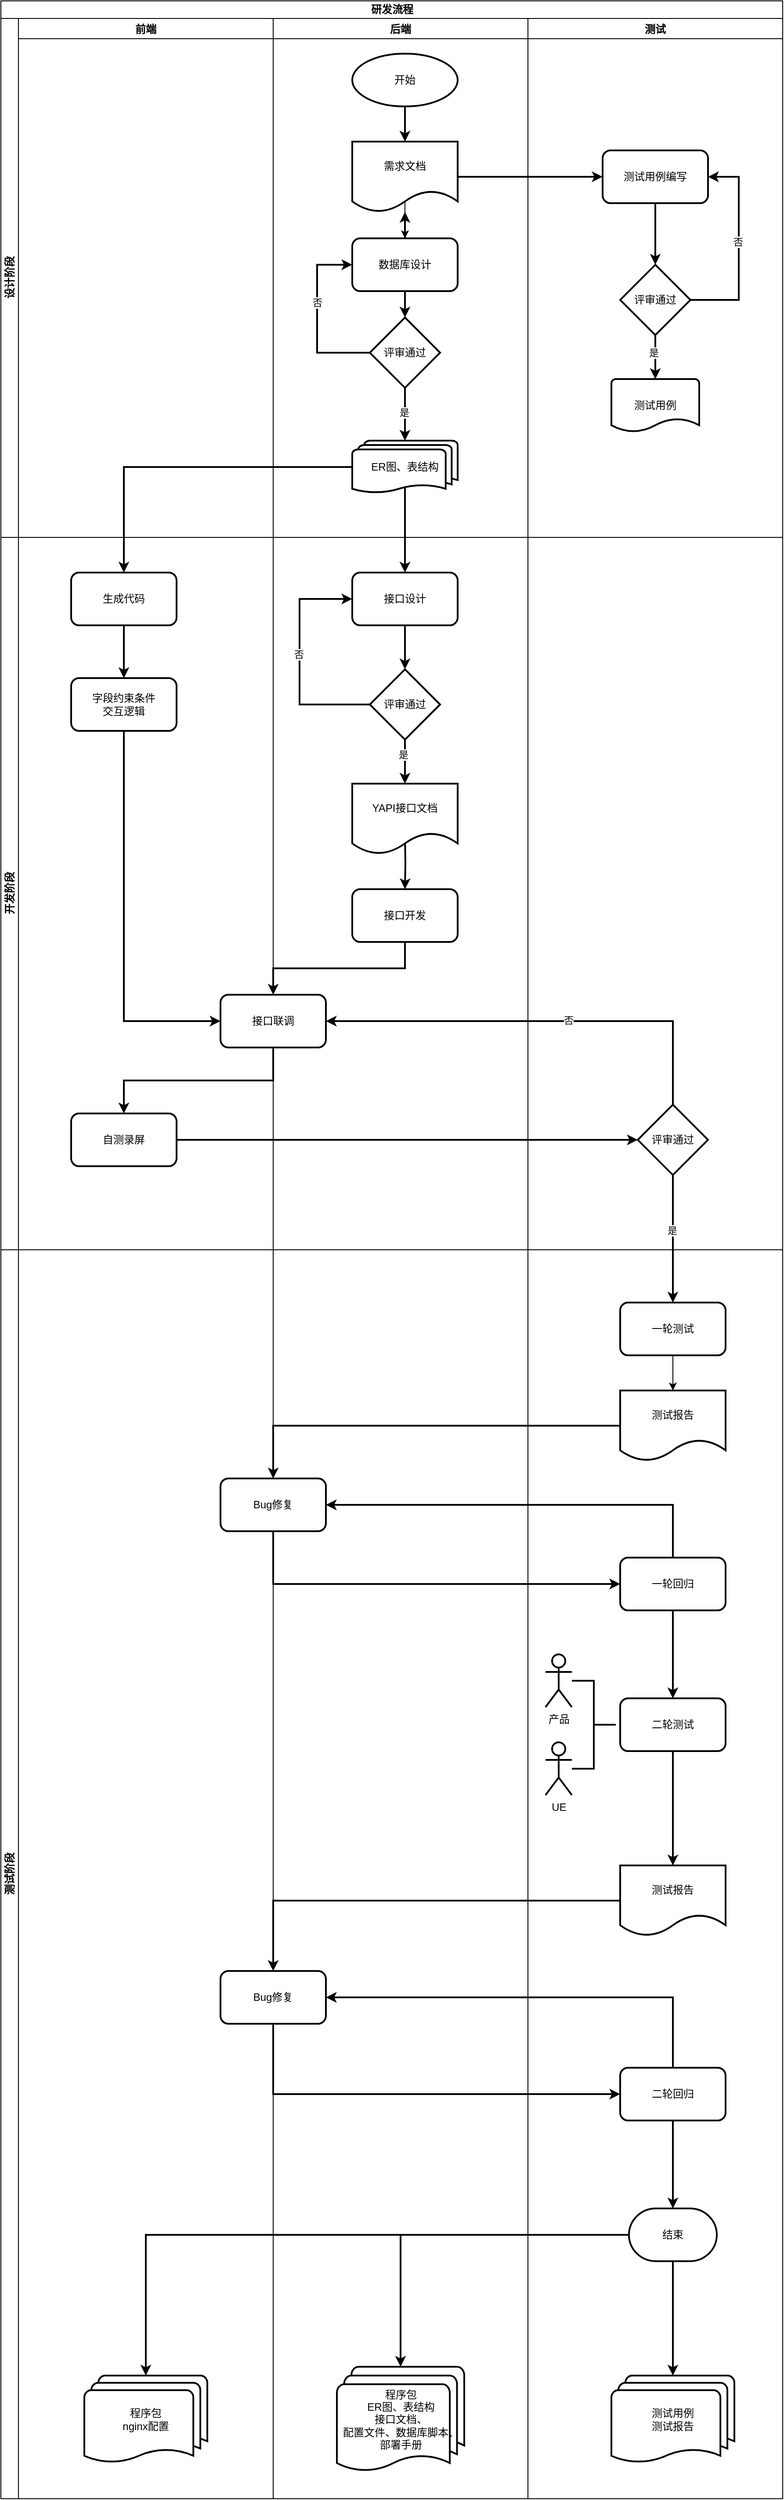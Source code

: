 <mxfile version="21.6.2" type="github">
  <diagram name="第 1 页" id="ZgqW69BWw8Sf8r_1471l">
    <mxGraphModel dx="1192" dy="2041" grid="1" gridSize="10" guides="1" tooltips="1" connect="1" arrows="1" fold="1" page="1" pageScale="1" pageWidth="827" pageHeight="1169" math="0" shadow="0">
      <root>
        <mxCell id="0" />
        <mxCell id="1" parent="0" />
        <mxCell id="2xLEtlN80JLKNDzPZBQu-100" value="研发流程" style="swimlane;childLayout=stackLayout;resizeParent=1;resizeParentMax=0;horizontal=1;startSize=20;horizontalStack=0;html=1;" vertex="1" parent="1">
          <mxGeometry y="-700" width="890" height="2840" as="geometry">
            <mxRectangle y="-692" width="90" height="30" as="alternateBounds" />
          </mxGeometry>
        </mxCell>
        <mxCell id="2xLEtlN80JLKNDzPZBQu-101" value="设计阶段" style="swimlane;startSize=20;horizontal=0;html=1;" vertex="1" parent="2xLEtlN80JLKNDzPZBQu-100">
          <mxGeometry y="20" width="890" height="590" as="geometry">
            <mxRectangle y="20" width="890" height="30" as="alternateBounds" />
          </mxGeometry>
        </mxCell>
        <mxCell id="2xLEtlN80JLKNDzPZBQu-112" value="前端" style="swimlane;movable=1;resizable=1;rotatable=1;deletable=1;editable=1;locked=0;connectable=1;" vertex="1" parent="2xLEtlN80JLKNDzPZBQu-101">
          <mxGeometry x="20" width="290" height="590" as="geometry">
            <mxRectangle x="20" width="100" height="30" as="alternateBounds" />
          </mxGeometry>
        </mxCell>
        <mxCell id="2xLEtlN80JLKNDzPZBQu-115" value="后端" style="swimlane;" vertex="1" parent="2xLEtlN80JLKNDzPZBQu-101">
          <mxGeometry x="310" width="290" height="590" as="geometry" />
        </mxCell>
        <mxCell id="2xLEtlN80JLKNDzPZBQu-132" value="" style="edgeStyle=orthogonalEdgeStyle;rounded=0;orthogonalLoop=1;jettySize=auto;html=1;movable=1;resizable=1;rotatable=1;deletable=1;editable=1;locked=0;connectable=1;strokeWidth=2;" edge="1" parent="2xLEtlN80JLKNDzPZBQu-115" source="2xLEtlN80JLKNDzPZBQu-128" target="2xLEtlN80JLKNDzPZBQu-131">
          <mxGeometry relative="1" as="geometry" />
        </mxCell>
        <mxCell id="2xLEtlN80JLKNDzPZBQu-128" value="开始" style="strokeWidth=2;html=1;shape=mxgraph.flowchart.start_1;whiteSpace=wrap;movable=1;resizable=1;rotatable=1;deletable=1;editable=1;locked=0;connectable=1;" vertex="1" parent="2xLEtlN80JLKNDzPZBQu-115">
          <mxGeometry x="90" y="40" width="120" height="60" as="geometry" />
        </mxCell>
        <mxCell id="2xLEtlN80JLKNDzPZBQu-134" value="" style="edgeStyle=orthogonalEdgeStyle;rounded=0;orthogonalLoop=1;jettySize=auto;html=1;exitX=0.5;exitY=0.85;exitDx=0;exitDy=0;exitPerimeter=0;" edge="1" parent="2xLEtlN80JLKNDzPZBQu-115" source="2xLEtlN80JLKNDzPZBQu-131" target="2xLEtlN80JLKNDzPZBQu-133">
          <mxGeometry relative="1" as="geometry" />
        </mxCell>
        <mxCell id="2xLEtlN80JLKNDzPZBQu-131" value="需求文档" style="shape=document;whiteSpace=wrap;html=1;boundedLbl=1;strokeWidth=2;movable=1;resizable=1;rotatable=1;deletable=1;editable=1;locked=0;connectable=1;" vertex="1" parent="2xLEtlN80JLKNDzPZBQu-115">
          <mxGeometry x="90" y="140" width="120" height="80" as="geometry" />
        </mxCell>
        <mxCell id="2xLEtlN80JLKNDzPZBQu-138" value="" style="edgeStyle=orthogonalEdgeStyle;rounded=0;orthogonalLoop=1;jettySize=auto;html=1;strokeWidth=2;" edge="1" parent="2xLEtlN80JLKNDzPZBQu-115" source="2xLEtlN80JLKNDzPZBQu-133" target="2xLEtlN80JLKNDzPZBQu-137">
          <mxGeometry relative="1" as="geometry" />
        </mxCell>
        <mxCell id="2xLEtlN80JLKNDzPZBQu-200" value="" style="edgeStyle=orthogonalEdgeStyle;rounded=0;orthogonalLoop=1;jettySize=auto;html=1;strokeWidth=2;" edge="1" parent="2xLEtlN80JLKNDzPZBQu-115" source="2xLEtlN80JLKNDzPZBQu-133" target="2xLEtlN80JLKNDzPZBQu-131">
          <mxGeometry relative="1" as="geometry" />
        </mxCell>
        <mxCell id="2xLEtlN80JLKNDzPZBQu-133" value="数据库设计" style="rounded=1;whiteSpace=wrap;html=1;strokeWidth=2;" vertex="1" parent="2xLEtlN80JLKNDzPZBQu-115">
          <mxGeometry x="90" y="250" width="120" height="60" as="geometry" />
        </mxCell>
        <mxCell id="2xLEtlN80JLKNDzPZBQu-142" style="edgeStyle=orthogonalEdgeStyle;rounded=0;orthogonalLoop=1;jettySize=auto;html=1;exitX=0.5;exitY=1;exitDx=0;exitDy=0;entryX=0.5;entryY=0;entryDx=0;entryDy=0;entryPerimeter=0;align=center;strokeWidth=2;" edge="1" parent="2xLEtlN80JLKNDzPZBQu-115" source="2xLEtlN80JLKNDzPZBQu-137" target="2xLEtlN80JLKNDzPZBQu-141">
          <mxGeometry relative="1" as="geometry" />
        </mxCell>
        <mxCell id="2xLEtlN80JLKNDzPZBQu-143" value="是" style="edgeLabel;html=1;align=center;verticalAlign=middle;resizable=0;points=[];" vertex="1" connectable="0" parent="2xLEtlN80JLKNDzPZBQu-142">
          <mxGeometry x="-0.32" y="-3" relative="1" as="geometry">
            <mxPoint x="2" y="7" as="offset" />
          </mxGeometry>
        </mxCell>
        <mxCell id="2xLEtlN80JLKNDzPZBQu-229" style="edgeStyle=orthogonalEdgeStyle;rounded=0;orthogonalLoop=1;jettySize=auto;html=1;exitX=0;exitY=0.5;exitDx=0;exitDy=0;entryX=0;entryY=0.5;entryDx=0;entryDy=0;strokeWidth=2;" edge="1" parent="2xLEtlN80JLKNDzPZBQu-115" source="2xLEtlN80JLKNDzPZBQu-137" target="2xLEtlN80JLKNDzPZBQu-133">
          <mxGeometry relative="1" as="geometry">
            <Array as="points">
              <mxPoint x="50" y="380" />
              <mxPoint x="50" y="280" />
            </Array>
          </mxGeometry>
        </mxCell>
        <mxCell id="2xLEtlN80JLKNDzPZBQu-232" value="否" style="edgeLabel;html=1;align=center;verticalAlign=middle;resizable=0;points=[];" vertex="1" connectable="0" parent="2xLEtlN80JLKNDzPZBQu-229">
          <mxGeometry x="0.168" relative="1" as="geometry">
            <mxPoint as="offset" />
          </mxGeometry>
        </mxCell>
        <mxCell id="2xLEtlN80JLKNDzPZBQu-137" value="评审通过" style="rhombus;whiteSpace=wrap;html=1;rounded=0;strokeWidth=2;" vertex="1" parent="2xLEtlN80JLKNDzPZBQu-115">
          <mxGeometry x="110" y="340" width="80" height="80" as="geometry" />
        </mxCell>
        <mxCell id="2xLEtlN80JLKNDzPZBQu-141" value="ER图、表结构" style="strokeWidth=2;html=1;shape=mxgraph.flowchart.multi-document;whiteSpace=wrap;" vertex="1" parent="2xLEtlN80JLKNDzPZBQu-115">
          <mxGeometry x="90" y="480" width="120" height="60" as="geometry" />
        </mxCell>
        <mxCell id="2xLEtlN80JLKNDzPZBQu-116" value="测试" style="swimlane;" vertex="1" parent="2xLEtlN80JLKNDzPZBQu-101">
          <mxGeometry x="600" width="290" height="590" as="geometry">
            <mxRectangle x="600" width="60" height="30" as="alternateBounds" />
          </mxGeometry>
        </mxCell>
        <mxCell id="2xLEtlN80JLKNDzPZBQu-184" value="" style="edgeStyle=orthogonalEdgeStyle;rounded=0;orthogonalLoop=1;jettySize=auto;html=1;strokeWidth=2;" edge="1" parent="2xLEtlN80JLKNDzPZBQu-116" source="2xLEtlN80JLKNDzPZBQu-180" target="2xLEtlN80JLKNDzPZBQu-183">
          <mxGeometry relative="1" as="geometry" />
        </mxCell>
        <mxCell id="2xLEtlN80JLKNDzPZBQu-180" value="测试用例编写" style="rounded=1;whiteSpace=wrap;html=1;strokeWidth=2;" vertex="1" parent="2xLEtlN80JLKNDzPZBQu-116">
          <mxGeometry x="85" y="150" width="120" height="60" as="geometry" />
        </mxCell>
        <mxCell id="2xLEtlN80JLKNDzPZBQu-190" style="edgeStyle=orthogonalEdgeStyle;rounded=0;orthogonalLoop=1;jettySize=auto;html=1;exitX=0.5;exitY=1;exitDx=0;exitDy=0;entryX=0.5;entryY=0;entryDx=0;entryDy=0;entryPerimeter=0;strokeWidth=2;" edge="1" parent="2xLEtlN80JLKNDzPZBQu-116" source="2xLEtlN80JLKNDzPZBQu-183" target="2xLEtlN80JLKNDzPZBQu-189">
          <mxGeometry relative="1" as="geometry" />
        </mxCell>
        <mxCell id="2xLEtlN80JLKNDzPZBQu-191" value="是" style="edgeLabel;html=1;align=center;verticalAlign=middle;resizable=0;points=[];" vertex="1" connectable="0" parent="2xLEtlN80JLKNDzPZBQu-190">
          <mxGeometry x="-0.2" y="-2" relative="1" as="geometry">
            <mxPoint as="offset" />
          </mxGeometry>
        </mxCell>
        <mxCell id="2xLEtlN80JLKNDzPZBQu-227" style="edgeStyle=orthogonalEdgeStyle;rounded=0;orthogonalLoop=1;jettySize=auto;html=1;exitX=1;exitY=0.5;exitDx=0;exitDy=0;entryX=1;entryY=0.5;entryDx=0;entryDy=0;strokeWidth=2;" edge="1" parent="2xLEtlN80JLKNDzPZBQu-116" source="2xLEtlN80JLKNDzPZBQu-183" target="2xLEtlN80JLKNDzPZBQu-180">
          <mxGeometry relative="1" as="geometry">
            <Array as="points">
              <mxPoint x="240" y="320" />
              <mxPoint x="240" y="180" />
            </Array>
          </mxGeometry>
        </mxCell>
        <mxCell id="2xLEtlN80JLKNDzPZBQu-228" value="否" style="edgeLabel;html=1;align=center;verticalAlign=middle;resizable=0;points=[];" vertex="1" connectable="0" parent="2xLEtlN80JLKNDzPZBQu-227">
          <mxGeometry x="0.058" relative="1" as="geometry">
            <mxPoint x="-1" as="offset" />
          </mxGeometry>
        </mxCell>
        <mxCell id="2xLEtlN80JLKNDzPZBQu-183" value="评审通过" style="rhombus;whiteSpace=wrap;html=1;rounded=0;strokeWidth=2;" vertex="1" parent="2xLEtlN80JLKNDzPZBQu-116">
          <mxGeometry x="105" y="280" width="80" height="80" as="geometry" />
        </mxCell>
        <mxCell id="2xLEtlN80JLKNDzPZBQu-189" value="测试用例" style="strokeWidth=2;html=1;shape=mxgraph.flowchart.document2;whiteSpace=wrap;size=0.25;" vertex="1" parent="2xLEtlN80JLKNDzPZBQu-116">
          <mxGeometry x="95" y="410" width="100" height="60" as="geometry" />
        </mxCell>
        <mxCell id="2xLEtlN80JLKNDzPZBQu-179" style="edgeStyle=orthogonalEdgeStyle;rounded=0;orthogonalLoop=1;jettySize=auto;html=1;exitX=1;exitY=0.5;exitDx=0;exitDy=0;entryX=0;entryY=0.5;entryDx=0;entryDy=0;strokeWidth=2;" edge="1" parent="2xLEtlN80JLKNDzPZBQu-101" source="2xLEtlN80JLKNDzPZBQu-131" target="2xLEtlN80JLKNDzPZBQu-180">
          <mxGeometry relative="1" as="geometry">
            <mxPoint x="720" y="180" as="targetPoint" />
          </mxGeometry>
        </mxCell>
        <mxCell id="2xLEtlN80JLKNDzPZBQu-102" value="开发阶段" style="swimlane;startSize=20;horizontal=0;html=1;" vertex="1" parent="2xLEtlN80JLKNDzPZBQu-100">
          <mxGeometry y="610" width="890" height="810" as="geometry">
            <mxRectangle y="610" width="890" height="30" as="alternateBounds" />
          </mxGeometry>
        </mxCell>
        <mxCell id="2xLEtlN80JLKNDzPZBQu-113" value="" style="swimlane;startSize=0;" vertex="1" parent="2xLEtlN80JLKNDzPZBQu-102">
          <mxGeometry x="20" width="290" height="810" as="geometry" />
        </mxCell>
        <mxCell id="2xLEtlN80JLKNDzPZBQu-199" value="" style="edgeStyle=orthogonalEdgeStyle;rounded=0;orthogonalLoop=1;jettySize=auto;html=1;strokeWidth=2;" edge="1" parent="2xLEtlN80JLKNDzPZBQu-113" source="2xLEtlN80JLKNDzPZBQu-195" target="2xLEtlN80JLKNDzPZBQu-198">
          <mxGeometry relative="1" as="geometry" />
        </mxCell>
        <mxCell id="2xLEtlN80JLKNDzPZBQu-195" value="生成代码" style="rounded=1;whiteSpace=wrap;html=1;strokeWidth=2;" vertex="1" parent="2xLEtlN80JLKNDzPZBQu-113">
          <mxGeometry x="60" y="40" width="120" height="60" as="geometry" />
        </mxCell>
        <mxCell id="2xLEtlN80JLKNDzPZBQu-198" value="字段约束条件&lt;br&gt;交互逻辑" style="rounded=1;whiteSpace=wrap;html=1;strokeWidth=2;" vertex="1" parent="2xLEtlN80JLKNDzPZBQu-113">
          <mxGeometry x="60" y="160" width="120" height="60" as="geometry" />
        </mxCell>
        <mxCell id="2xLEtlN80JLKNDzPZBQu-234" value="自测录屏" style="rounded=1;whiteSpace=wrap;html=1;strokeWidth=2;" vertex="1" parent="2xLEtlN80JLKNDzPZBQu-113">
          <mxGeometry x="60" y="655.0" width="120" height="60" as="geometry" />
        </mxCell>
        <mxCell id="2xLEtlN80JLKNDzPZBQu-119" value="" style="swimlane;startSize=0;" vertex="1" parent="2xLEtlN80JLKNDzPZBQu-102">
          <mxGeometry x="310" width="290" height="810" as="geometry" />
        </mxCell>
        <mxCell id="2xLEtlN80JLKNDzPZBQu-213" style="edgeStyle=orthogonalEdgeStyle;rounded=0;orthogonalLoop=1;jettySize=auto;html=1;exitX=0.5;exitY=1;exitDx=0;exitDy=0;strokeWidth=2;" edge="1" parent="2xLEtlN80JLKNDzPZBQu-119" source="2xLEtlN80JLKNDzPZBQu-206" target="2xLEtlN80JLKNDzPZBQu-211">
          <mxGeometry relative="1" as="geometry" />
        </mxCell>
        <mxCell id="2xLEtlN80JLKNDzPZBQu-206" value="接口设计" style="rounded=1;whiteSpace=wrap;html=1;strokeWidth=2;" vertex="1" parent="2xLEtlN80JLKNDzPZBQu-119">
          <mxGeometry x="90" y="40" width="120" height="60" as="geometry" />
        </mxCell>
        <mxCell id="2xLEtlN80JLKNDzPZBQu-215" style="edgeStyle=orthogonalEdgeStyle;rounded=0;orthogonalLoop=1;jettySize=auto;html=1;exitX=0.5;exitY=1;exitDx=0;exitDy=0;entryX=0.5;entryY=0;entryDx=0;entryDy=0;strokeWidth=2;" edge="1" parent="2xLEtlN80JLKNDzPZBQu-119" source="2xLEtlN80JLKNDzPZBQu-211" target="2xLEtlN80JLKNDzPZBQu-214">
          <mxGeometry relative="1" as="geometry" />
        </mxCell>
        <mxCell id="2xLEtlN80JLKNDzPZBQu-216" value="是" style="edgeLabel;html=1;align=center;verticalAlign=middle;resizable=0;points=[];" vertex="1" connectable="0" parent="2xLEtlN80JLKNDzPZBQu-215">
          <mxGeometry x="-0.451" relative="1" as="geometry">
            <mxPoint x="-2" y="3" as="offset" />
          </mxGeometry>
        </mxCell>
        <mxCell id="2xLEtlN80JLKNDzPZBQu-225" style="edgeStyle=orthogonalEdgeStyle;rounded=0;orthogonalLoop=1;jettySize=auto;html=1;exitX=0;exitY=0.5;exitDx=0;exitDy=0;entryX=0;entryY=0.5;entryDx=0;entryDy=0;strokeWidth=2;" edge="1" parent="2xLEtlN80JLKNDzPZBQu-119" source="2xLEtlN80JLKNDzPZBQu-211" target="2xLEtlN80JLKNDzPZBQu-206">
          <mxGeometry relative="1" as="geometry">
            <mxPoint x="150" y="20" as="targetPoint" />
            <Array as="points">
              <mxPoint x="30" y="190" />
              <mxPoint x="30" y="70" />
            </Array>
          </mxGeometry>
        </mxCell>
        <mxCell id="2xLEtlN80JLKNDzPZBQu-226" value="否" style="edgeLabel;html=1;align=center;verticalAlign=middle;resizable=0;points=[];" vertex="1" connectable="0" parent="2xLEtlN80JLKNDzPZBQu-225">
          <mxGeometry x="-0.146" y="-3" relative="1" as="geometry">
            <mxPoint x="-4" y="-26" as="offset" />
          </mxGeometry>
        </mxCell>
        <mxCell id="2xLEtlN80JLKNDzPZBQu-211" value="评审通过" style="rhombus;whiteSpace=wrap;html=1;rounded=0;strokeWidth=2;" vertex="1" parent="2xLEtlN80JLKNDzPZBQu-119">
          <mxGeometry x="110" y="150.0" width="80" height="80" as="geometry" />
        </mxCell>
        <mxCell id="2xLEtlN80JLKNDzPZBQu-222" style="edgeStyle=orthogonalEdgeStyle;rounded=0;orthogonalLoop=1;jettySize=auto;html=1;entryX=0.5;entryY=0;entryDx=0;entryDy=0;strokeWidth=2;" edge="1" parent="2xLEtlN80JLKNDzPZBQu-119" target="2xLEtlN80JLKNDzPZBQu-220">
          <mxGeometry relative="1" as="geometry">
            <mxPoint x="150" y="340" as="sourcePoint" />
          </mxGeometry>
        </mxCell>
        <mxCell id="2xLEtlN80JLKNDzPZBQu-214" value="YAPI接口文档" style="shape=document;whiteSpace=wrap;html=1;boundedLbl=1;strokeWidth=2;movable=1;resizable=1;rotatable=1;deletable=1;editable=1;locked=0;connectable=1;points=[[0,0.25,0,0,0],[0,0.5,0,0,0],[0,0.75,0,0,0],[0.25,0,0,0,0],[0.48,0.87,0,0,0],[0.5,0,0,0,0],[0.75,0,0,0,0],[1,0.25,0,0,0],[1,0.5,0,0,0],[1,0.75,0,0,0]];" vertex="1" parent="2xLEtlN80JLKNDzPZBQu-119">
          <mxGeometry x="90" y="280.0" width="120" height="80" as="geometry" />
        </mxCell>
        <mxCell id="2xLEtlN80JLKNDzPZBQu-224" style="edgeStyle=orthogonalEdgeStyle;rounded=0;orthogonalLoop=1;jettySize=auto;html=1;exitX=0.5;exitY=1;exitDx=0;exitDy=0;entryX=0.5;entryY=0;entryDx=0;entryDy=0;strokeWidth=2;" edge="1" parent="2xLEtlN80JLKNDzPZBQu-119" source="2xLEtlN80JLKNDzPZBQu-220" target="2xLEtlN80JLKNDzPZBQu-219">
          <mxGeometry relative="1" as="geometry" />
        </mxCell>
        <mxCell id="2xLEtlN80JLKNDzPZBQu-220" value="接口开发" style="rounded=1;whiteSpace=wrap;html=1;strokeWidth=2;" vertex="1" parent="2xLEtlN80JLKNDzPZBQu-119">
          <mxGeometry x="90" y="400.0" width="120" height="60" as="geometry" />
        </mxCell>
        <mxCell id="2xLEtlN80JLKNDzPZBQu-219" value="接口联调" style="rounded=1;whiteSpace=wrap;html=1;strokeWidth=2;" vertex="1" parent="2xLEtlN80JLKNDzPZBQu-119">
          <mxGeometry x="-60" y="520.0" width="120" height="60" as="geometry" />
        </mxCell>
        <mxCell id="2xLEtlN80JLKNDzPZBQu-120" value="" style="swimlane;startSize=0;" vertex="1" parent="2xLEtlN80JLKNDzPZBQu-102">
          <mxGeometry x="600" width="290" height="810" as="geometry" />
        </mxCell>
        <mxCell id="2xLEtlN80JLKNDzPZBQu-236" value="评审通过" style="rhombus;whiteSpace=wrap;html=1;rounded=0;strokeWidth=2;" vertex="1" parent="2xLEtlN80JLKNDzPZBQu-120">
          <mxGeometry x="125" y="645.0" width="80" height="80" as="geometry" />
        </mxCell>
        <mxCell id="2xLEtlN80JLKNDzPZBQu-223" style="edgeStyle=orthogonalEdgeStyle;rounded=0;orthogonalLoop=1;jettySize=auto;html=1;exitX=0.5;exitY=1;exitDx=0;exitDy=0;entryX=0;entryY=0.5;entryDx=0;entryDy=0;strokeWidth=2;" edge="1" parent="2xLEtlN80JLKNDzPZBQu-102" source="2xLEtlN80JLKNDzPZBQu-198" target="2xLEtlN80JLKNDzPZBQu-219">
          <mxGeometry relative="1" as="geometry" />
        </mxCell>
        <mxCell id="2xLEtlN80JLKNDzPZBQu-235" style="edgeStyle=orthogonalEdgeStyle;rounded=0;orthogonalLoop=1;jettySize=auto;html=1;exitX=0.5;exitY=1;exitDx=0;exitDy=0;entryX=0.5;entryY=0;entryDx=0;entryDy=0;strokeWidth=2;" edge="1" parent="2xLEtlN80JLKNDzPZBQu-102" source="2xLEtlN80JLKNDzPZBQu-219" target="2xLEtlN80JLKNDzPZBQu-234">
          <mxGeometry relative="1" as="geometry" />
        </mxCell>
        <mxCell id="2xLEtlN80JLKNDzPZBQu-237" style="edgeStyle=orthogonalEdgeStyle;rounded=0;orthogonalLoop=1;jettySize=auto;html=1;exitX=1;exitY=0.5;exitDx=0;exitDy=0;entryX=0;entryY=0.5;entryDx=0;entryDy=0;strokeWidth=2;" edge="1" parent="2xLEtlN80JLKNDzPZBQu-102" source="2xLEtlN80JLKNDzPZBQu-234" target="2xLEtlN80JLKNDzPZBQu-236">
          <mxGeometry relative="1" as="geometry" />
        </mxCell>
        <mxCell id="2xLEtlN80JLKNDzPZBQu-241" style="edgeStyle=orthogonalEdgeStyle;rounded=0;orthogonalLoop=1;jettySize=auto;html=1;exitX=0.5;exitY=0;exitDx=0;exitDy=0;entryX=1;entryY=0.5;entryDx=0;entryDy=0;strokeWidth=2;" edge="1" parent="2xLEtlN80JLKNDzPZBQu-102" source="2xLEtlN80JLKNDzPZBQu-236" target="2xLEtlN80JLKNDzPZBQu-219">
          <mxGeometry relative="1" as="geometry" />
        </mxCell>
        <mxCell id="2xLEtlN80JLKNDzPZBQu-242" value="否" style="edgeLabel;html=1;align=center;verticalAlign=middle;resizable=0;points=[];" vertex="1" connectable="0" parent="2xLEtlN80JLKNDzPZBQu-241">
          <mxGeometry x="-0.125" y="-1" relative="1" as="geometry">
            <mxPoint as="offset" />
          </mxGeometry>
        </mxCell>
        <mxCell id="2xLEtlN80JLKNDzPZBQu-196" style="edgeStyle=orthogonalEdgeStyle;rounded=0;orthogonalLoop=1;jettySize=auto;html=1;exitX=0;exitY=0.5;exitDx=0;exitDy=0;exitPerimeter=0;entryX=0.5;entryY=0;entryDx=0;entryDy=0;strokeWidth=2;" edge="1" parent="2xLEtlN80JLKNDzPZBQu-100" source="2xLEtlN80JLKNDzPZBQu-141" target="2xLEtlN80JLKNDzPZBQu-195">
          <mxGeometry relative="1" as="geometry" />
        </mxCell>
        <mxCell id="2xLEtlN80JLKNDzPZBQu-207" style="edgeStyle=orthogonalEdgeStyle;rounded=0;orthogonalLoop=1;jettySize=auto;html=1;exitX=0.5;exitY=0.88;exitDx=0;exitDy=0;exitPerimeter=0;entryX=0.5;entryY=0;entryDx=0;entryDy=0;strokeWidth=2;" edge="1" parent="2xLEtlN80JLKNDzPZBQu-100" source="2xLEtlN80JLKNDzPZBQu-141" target="2xLEtlN80JLKNDzPZBQu-206">
          <mxGeometry relative="1" as="geometry" />
        </mxCell>
        <mxCell id="2xLEtlN80JLKNDzPZBQu-239" style="edgeStyle=orthogonalEdgeStyle;rounded=0;orthogonalLoop=1;jettySize=auto;html=1;exitX=0.5;exitY=1;exitDx=0;exitDy=0;entryX=0.5;entryY=0;entryDx=0;entryDy=0;strokeWidth=2;" edge="1" parent="2xLEtlN80JLKNDzPZBQu-100" source="2xLEtlN80JLKNDzPZBQu-236" target="2xLEtlN80JLKNDzPZBQu-238">
          <mxGeometry relative="1" as="geometry" />
        </mxCell>
        <mxCell id="2xLEtlN80JLKNDzPZBQu-240" value="是" style="edgeLabel;html=1;align=center;verticalAlign=middle;resizable=0;points=[];" vertex="1" connectable="0" parent="2xLEtlN80JLKNDzPZBQu-239">
          <mxGeometry x="-0.138" y="-1" relative="1" as="geometry">
            <mxPoint as="offset" />
          </mxGeometry>
        </mxCell>
        <mxCell id="2xLEtlN80JLKNDzPZBQu-103" value="测试阶段" style="swimlane;startSize=20;horizontal=0;html=1;align=center;" vertex="1" parent="2xLEtlN80JLKNDzPZBQu-100">
          <mxGeometry y="1420" width="890" height="1420" as="geometry">
            <mxRectangle y="1420" width="890" height="30" as="alternateBounds" />
          </mxGeometry>
        </mxCell>
        <mxCell id="2xLEtlN80JLKNDzPZBQu-114" value="" style="swimlane;startSize=0;strokeWidth=1;" vertex="1" parent="2xLEtlN80JLKNDzPZBQu-103">
          <mxGeometry x="20" width="290" height="1420" as="geometry" />
        </mxCell>
        <mxCell id="2xLEtlN80JLKNDzPZBQu-287" value="程序包&lt;br&gt;nginx配置" style="strokeWidth=2;html=1;shape=mxgraph.flowchart.multi-document;whiteSpace=wrap;" vertex="1" parent="2xLEtlN80JLKNDzPZBQu-114">
          <mxGeometry x="75" y="1280" width="140" height="100" as="geometry" />
        </mxCell>
        <mxCell id="2xLEtlN80JLKNDzPZBQu-121" value="" style="swimlane;startSize=0;strokeWidth=1;" vertex="1" parent="2xLEtlN80JLKNDzPZBQu-103">
          <mxGeometry x="310" width="290" height="1420" as="geometry" />
        </mxCell>
        <mxCell id="2xLEtlN80JLKNDzPZBQu-243" value="Bug修复" style="rounded=1;whiteSpace=wrap;html=1;strokeWidth=2;" vertex="1" parent="2xLEtlN80JLKNDzPZBQu-121">
          <mxGeometry x="-60" y="260.0" width="120" height="60" as="geometry" />
        </mxCell>
        <mxCell id="2xLEtlN80JLKNDzPZBQu-264" value="Bug修复" style="rounded=1;whiteSpace=wrap;html=1;strokeWidth=2;" vertex="1" parent="2xLEtlN80JLKNDzPZBQu-121">
          <mxGeometry x="-60" y="820.0" width="120" height="60" as="geometry" />
        </mxCell>
        <mxCell id="2xLEtlN80JLKNDzPZBQu-288" value="程序包&lt;br&gt;ER图、表结构&lt;br&gt;接口文档、&lt;br&gt;配置文件、数据库脚本、部署手册" style="strokeWidth=2;html=1;shape=mxgraph.flowchart.multi-document;whiteSpace=wrap;align=center;" vertex="1" parent="2xLEtlN80JLKNDzPZBQu-121">
          <mxGeometry x="72.5" y="1270" width="145" height="120" as="geometry" />
        </mxCell>
        <mxCell id="2xLEtlN80JLKNDzPZBQu-122" value="" style="swimlane;startSize=0;strokeWidth=1;" vertex="1" parent="2xLEtlN80JLKNDzPZBQu-103">
          <mxGeometry x="600" width="290" height="1420" as="geometry" />
        </mxCell>
        <mxCell id="2xLEtlN80JLKNDzPZBQu-246" style="edgeStyle=orthogonalEdgeStyle;rounded=0;orthogonalLoop=1;jettySize=auto;html=1;exitX=0.5;exitY=1;exitDx=0;exitDy=0;entryX=0.5;entryY=0;entryDx=0;entryDy=0;" edge="1" parent="2xLEtlN80JLKNDzPZBQu-122" source="2xLEtlN80JLKNDzPZBQu-238" target="2xLEtlN80JLKNDzPZBQu-245">
          <mxGeometry relative="1" as="geometry" />
        </mxCell>
        <mxCell id="2xLEtlN80JLKNDzPZBQu-238" value="一轮测试" style="rounded=1;whiteSpace=wrap;html=1;strokeWidth=2;" vertex="1" parent="2xLEtlN80JLKNDzPZBQu-122">
          <mxGeometry x="105" y="60.0" width="120" height="60" as="geometry" />
        </mxCell>
        <mxCell id="2xLEtlN80JLKNDzPZBQu-245" value="测试报告" style="shape=document;whiteSpace=wrap;html=1;boundedLbl=1;strokeWidth=2;movable=1;resizable=1;rotatable=1;deletable=1;editable=1;locked=0;connectable=1;" vertex="1" parent="2xLEtlN80JLKNDzPZBQu-122">
          <mxGeometry x="105" y="160.0" width="120" height="80" as="geometry" />
        </mxCell>
        <mxCell id="2xLEtlN80JLKNDzPZBQu-267" style="edgeStyle=orthogonalEdgeStyle;rounded=0;orthogonalLoop=1;jettySize=auto;html=1;exitX=0.5;exitY=1;exitDx=0;exitDy=0;entryX=0.5;entryY=0;entryDx=0;entryDy=0;strokeWidth=2;" edge="1" parent="2xLEtlN80JLKNDzPZBQu-122" source="2xLEtlN80JLKNDzPZBQu-248" target="2xLEtlN80JLKNDzPZBQu-266">
          <mxGeometry relative="1" as="geometry" />
        </mxCell>
        <mxCell id="2xLEtlN80JLKNDzPZBQu-248" value="二轮测试" style="rounded=1;whiteSpace=wrap;html=1;strokeWidth=2;" vertex="1" parent="2xLEtlN80JLKNDzPZBQu-122">
          <mxGeometry x="105" y="510.0" width="120" height="60" as="geometry" />
        </mxCell>
        <mxCell id="2xLEtlN80JLKNDzPZBQu-249" value="" style="strokeWidth=2;html=1;shape=mxgraph.flowchart.annotation_2;align=left;labelPosition=right;pointerEvents=1;rotation=-180;" vertex="1" parent="2xLEtlN80JLKNDzPZBQu-122">
          <mxGeometry x="50" y="490" width="50" height="100" as="geometry" />
        </mxCell>
        <mxCell id="2xLEtlN80JLKNDzPZBQu-252" value="产品" style="shape=umlActor;verticalLabelPosition=bottom;verticalAlign=top;html=1;outlineConnect=0;strokeWidth=2;" vertex="1" parent="2xLEtlN80JLKNDzPZBQu-122">
          <mxGeometry x="20" y="460" width="30" height="60" as="geometry" />
        </mxCell>
        <mxCell id="2xLEtlN80JLKNDzPZBQu-253" value="UE" style="shape=umlActor;verticalLabelPosition=bottom;verticalAlign=top;html=1;outlineConnect=0;strokeWidth=2;" vertex="1" parent="2xLEtlN80JLKNDzPZBQu-122">
          <mxGeometry x="20" y="560" width="30" height="60" as="geometry" />
        </mxCell>
        <mxCell id="2xLEtlN80JLKNDzPZBQu-261" style="edgeStyle=orthogonalEdgeStyle;rounded=0;orthogonalLoop=1;jettySize=auto;html=1;exitX=0.5;exitY=0;exitDx=0;exitDy=0;exitPerimeter=0;" edge="1" parent="2xLEtlN80JLKNDzPZBQu-122" source="2xLEtlN80JLKNDzPZBQu-249" target="2xLEtlN80JLKNDzPZBQu-249">
          <mxGeometry relative="1" as="geometry" />
        </mxCell>
        <mxCell id="2xLEtlN80JLKNDzPZBQu-266" value="测试报告" style="shape=document;whiteSpace=wrap;html=1;boundedLbl=1;strokeWidth=2;movable=1;resizable=1;rotatable=1;deletable=1;editable=1;locked=0;connectable=1;" vertex="1" parent="2xLEtlN80JLKNDzPZBQu-122">
          <mxGeometry x="105" y="700.0" width="120" height="80" as="geometry" />
        </mxCell>
        <mxCell id="2xLEtlN80JLKNDzPZBQu-275" style="edgeStyle=orthogonalEdgeStyle;rounded=0;orthogonalLoop=1;jettySize=auto;html=1;exitX=0.5;exitY=1;exitDx=0;exitDy=0;entryX=0.5;entryY=0;entryDx=0;entryDy=0;strokeWidth=2;" edge="1" parent="2xLEtlN80JLKNDzPZBQu-122" source="2xLEtlN80JLKNDzPZBQu-273" target="2xLEtlN80JLKNDzPZBQu-248">
          <mxGeometry relative="1" as="geometry" />
        </mxCell>
        <mxCell id="2xLEtlN80JLKNDzPZBQu-273" value="一轮回归" style="rounded=1;whiteSpace=wrap;html=1;strokeWidth=2;" vertex="1" parent="2xLEtlN80JLKNDzPZBQu-122">
          <mxGeometry x="105" y="350.0" width="120" height="60" as="geometry" />
        </mxCell>
        <mxCell id="2xLEtlN80JLKNDzPZBQu-282" style="edgeStyle=orthogonalEdgeStyle;rounded=0;orthogonalLoop=1;jettySize=auto;html=1;exitX=0.5;exitY=1;exitDx=0;exitDy=0;entryX=0.5;entryY=0;entryDx=0;entryDy=0;strokeWidth=2;" edge="1" parent="2xLEtlN80JLKNDzPZBQu-122" source="2xLEtlN80JLKNDzPZBQu-276">
          <mxGeometry relative="1" as="geometry">
            <mxPoint x="165" y="1090" as="targetPoint" />
          </mxGeometry>
        </mxCell>
        <mxCell id="2xLEtlN80JLKNDzPZBQu-276" value="二轮回归" style="rounded=1;whiteSpace=wrap;html=1;strokeWidth=2;" vertex="1" parent="2xLEtlN80JLKNDzPZBQu-122">
          <mxGeometry x="105" y="930.0" width="120" height="60" as="geometry" />
        </mxCell>
        <mxCell id="2xLEtlN80JLKNDzPZBQu-286" style="edgeStyle=orthogonalEdgeStyle;rounded=0;orthogonalLoop=1;jettySize=auto;html=1;exitX=0.5;exitY=1;exitDx=0;exitDy=0;exitPerimeter=0;entryX=0.5;entryY=0;entryDx=0;entryDy=0;entryPerimeter=0;strokeWidth=2;" edge="1" parent="2xLEtlN80JLKNDzPZBQu-122" source="2xLEtlN80JLKNDzPZBQu-284" target="2xLEtlN80JLKNDzPZBQu-285">
          <mxGeometry relative="1" as="geometry" />
        </mxCell>
        <mxCell id="2xLEtlN80JLKNDzPZBQu-284" value="结束" style="strokeWidth=2;html=1;shape=mxgraph.flowchart.terminator;whiteSpace=wrap;" vertex="1" parent="2xLEtlN80JLKNDzPZBQu-122">
          <mxGeometry x="115" y="1090" width="100" height="60" as="geometry" />
        </mxCell>
        <mxCell id="2xLEtlN80JLKNDzPZBQu-285" value="测试用例&lt;br&gt;测试报告" style="strokeWidth=2;html=1;shape=mxgraph.flowchart.multi-document;whiteSpace=wrap;" vertex="1" parent="2xLEtlN80JLKNDzPZBQu-122">
          <mxGeometry x="95" y="1280" width="140" height="100" as="geometry" />
        </mxCell>
        <mxCell id="2xLEtlN80JLKNDzPZBQu-247" style="edgeStyle=orthogonalEdgeStyle;rounded=0;orthogonalLoop=1;jettySize=auto;html=1;exitX=0;exitY=0.5;exitDx=0;exitDy=0;entryX=0.5;entryY=0;entryDx=0;entryDy=0;strokeWidth=2;" edge="1" parent="2xLEtlN80JLKNDzPZBQu-103" source="2xLEtlN80JLKNDzPZBQu-245" target="2xLEtlN80JLKNDzPZBQu-243">
          <mxGeometry relative="1" as="geometry" />
        </mxCell>
        <mxCell id="2xLEtlN80JLKNDzPZBQu-270" style="edgeStyle=orthogonalEdgeStyle;rounded=0;orthogonalLoop=1;jettySize=auto;html=1;exitX=0;exitY=0.5;exitDx=0;exitDy=0;entryX=0.5;entryY=0;entryDx=0;entryDy=0;strokeWidth=2;" edge="1" parent="2xLEtlN80JLKNDzPZBQu-103" source="2xLEtlN80JLKNDzPZBQu-266" target="2xLEtlN80JLKNDzPZBQu-264">
          <mxGeometry relative="1" as="geometry" />
        </mxCell>
        <mxCell id="2xLEtlN80JLKNDzPZBQu-274" style="edgeStyle=orthogonalEdgeStyle;rounded=0;orthogonalLoop=1;jettySize=auto;html=1;exitX=0.5;exitY=1;exitDx=0;exitDy=0;entryX=0;entryY=0.5;entryDx=0;entryDy=0;strokeWidth=2;" edge="1" parent="2xLEtlN80JLKNDzPZBQu-103" source="2xLEtlN80JLKNDzPZBQu-243" target="2xLEtlN80JLKNDzPZBQu-273">
          <mxGeometry relative="1" as="geometry" />
        </mxCell>
        <mxCell id="2xLEtlN80JLKNDzPZBQu-277" style="edgeStyle=orthogonalEdgeStyle;rounded=0;orthogonalLoop=1;jettySize=auto;html=1;exitX=0.5;exitY=1;exitDx=0;exitDy=0;entryX=0;entryY=0.5;entryDx=0;entryDy=0;strokeWidth=2;" edge="1" parent="2xLEtlN80JLKNDzPZBQu-103" source="2xLEtlN80JLKNDzPZBQu-264" target="2xLEtlN80JLKNDzPZBQu-276">
          <mxGeometry relative="1" as="geometry" />
        </mxCell>
        <mxCell id="2xLEtlN80JLKNDzPZBQu-279" style="edgeStyle=orthogonalEdgeStyle;rounded=0;orthogonalLoop=1;jettySize=auto;html=1;exitX=0.5;exitY=0;exitDx=0;exitDy=0;entryX=1;entryY=0.5;entryDx=0;entryDy=0;strokeWidth=2;" edge="1" parent="2xLEtlN80JLKNDzPZBQu-103" source="2xLEtlN80JLKNDzPZBQu-273" target="2xLEtlN80JLKNDzPZBQu-243">
          <mxGeometry relative="1" as="geometry" />
        </mxCell>
        <mxCell id="2xLEtlN80JLKNDzPZBQu-280" style="edgeStyle=orthogonalEdgeStyle;rounded=0;orthogonalLoop=1;jettySize=auto;html=1;exitX=0.5;exitY=0;exitDx=0;exitDy=0;entryX=1;entryY=0.5;entryDx=0;entryDy=0;strokeWidth=2;" edge="1" parent="2xLEtlN80JLKNDzPZBQu-103" source="2xLEtlN80JLKNDzPZBQu-276" target="2xLEtlN80JLKNDzPZBQu-264">
          <mxGeometry relative="1" as="geometry" />
        </mxCell>
        <mxCell id="2xLEtlN80JLKNDzPZBQu-289" style="edgeStyle=orthogonalEdgeStyle;rounded=0;orthogonalLoop=1;jettySize=auto;html=1;exitX=0;exitY=0.5;exitDx=0;exitDy=0;exitPerimeter=0;entryX=0.5;entryY=0;entryDx=0;entryDy=0;entryPerimeter=0;strokeWidth=2;" edge="1" parent="2xLEtlN80JLKNDzPZBQu-103" source="2xLEtlN80JLKNDzPZBQu-284" target="2xLEtlN80JLKNDzPZBQu-287">
          <mxGeometry relative="1" as="geometry">
            <Array as="points">
              <mxPoint x="165" y="1120" />
            </Array>
          </mxGeometry>
        </mxCell>
        <mxCell id="2xLEtlN80JLKNDzPZBQu-290" style="edgeStyle=orthogonalEdgeStyle;rounded=0;orthogonalLoop=1;jettySize=auto;html=1;exitX=0;exitY=0.5;exitDx=0;exitDy=0;exitPerimeter=0;entryX=0.5;entryY=0;entryDx=0;entryDy=0;entryPerimeter=0;strokeWidth=2;" edge="1" parent="2xLEtlN80JLKNDzPZBQu-103" source="2xLEtlN80JLKNDzPZBQu-284" target="2xLEtlN80JLKNDzPZBQu-288">
          <mxGeometry relative="1" as="geometry" />
        </mxCell>
      </root>
    </mxGraphModel>
  </diagram>
</mxfile>

